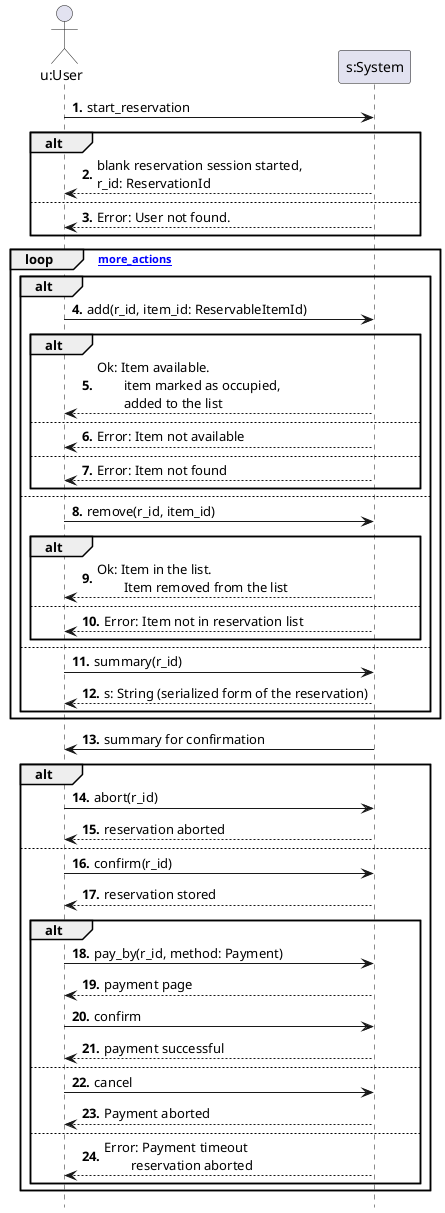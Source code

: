 @startuml

hide footbox
autonumber "<b>##."

actor "u:User" as U
participant "s:System" as S

U -> S : start_reservation
alt
    U <-- S : blank reservation session started,\nr_id: ReservationId
else
    U <-- S : Error: User not found.
end
loop [more_actions]
    alt
        U -> S : add(r_id, item_id: ReservableItemId)
        alt
            U <-- S : Ok: Item available.\n\titem marked as occupied,\n\tadded to the list
        else
            U <-- S : Error: Item not available
        else
            U <-- S : Error: Item not found
        end
    else
        U -> S : remove(r_id, item_id)
        alt
            U <-- S : Ok: Item in the list.\n\tItem removed from the list
        else
            U <-- S : Error: Item not in reservation list
        end
    else
        U -> S : summary(r_id)
        U <-- S : s: String (serialized form of the reservation)
    end
end

U <- S : summary for confirmation
alt
    U -> S : abort(r_id)
    U <-- S : reservation aborted
else
    U -> S : confirm(r_id)
    U <-- S : reservation stored
    alt
        U -> S : pay_by(r_id, method: Payment)
        U <-- S : payment page
        U -> S : confirm
        U <-- S : payment successful
    else
        U -> S : cancel
        U <-- S : Payment aborted
    else
        U <-- S : Error: Payment timeout\n\treservation aborted
     end
end
@enduml